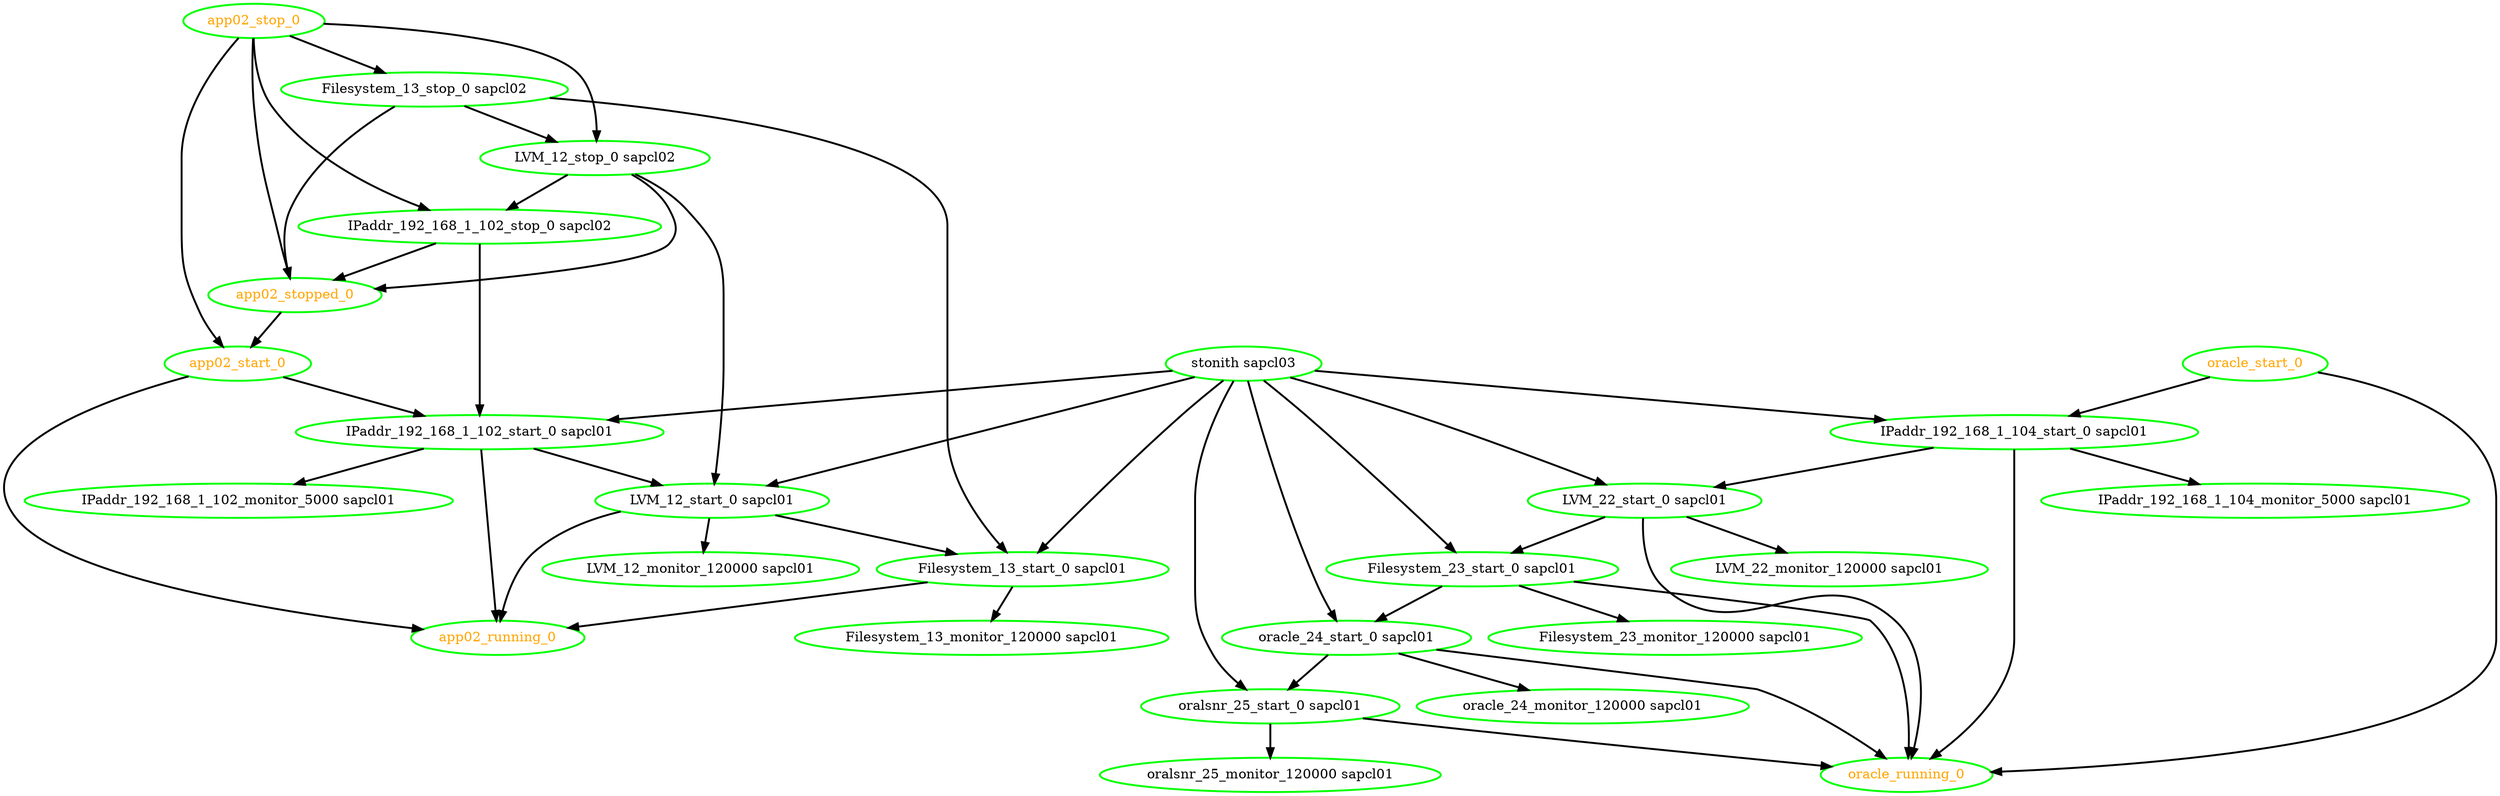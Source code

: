  digraph "g" {
"Filesystem_13_monitor_120000 sapcl01" [ style=bold color="green" fontcolor="black"  ]
"Filesystem_13_start_0 sapcl01" -> "Filesystem_13_monitor_120000 sapcl01" [ style = bold]
"Filesystem_13_start_0 sapcl01" -> "app02_running_0" [ style = bold]
"Filesystem_13_start_0 sapcl01" [ style=bold color="green" fontcolor="black"  ]
"Filesystem_13_stop_0 sapcl02" -> "Filesystem_13_start_0 sapcl01" [ style = bold]
"Filesystem_13_stop_0 sapcl02" -> "LVM_12_stop_0 sapcl02" [ style = bold]
"Filesystem_13_stop_0 sapcl02" -> "app02_stopped_0" [ style = bold]
"Filesystem_13_stop_0 sapcl02" [ style=bold color="green" fontcolor="black"  ]
"Filesystem_23_monitor_120000 sapcl01" [ style=bold color="green" fontcolor="black"  ]
"Filesystem_23_start_0 sapcl01" -> "Filesystem_23_monitor_120000 sapcl01" [ style = bold]
"Filesystem_23_start_0 sapcl01" -> "oracle_24_start_0 sapcl01" [ style = bold]
"Filesystem_23_start_0 sapcl01" -> "oracle_running_0" [ style = bold]
"Filesystem_23_start_0 sapcl01" [ style=bold color="green" fontcolor="black"  ]
"IPaddr_192_168_1_102_monitor_5000 sapcl01" [ style=bold color="green" fontcolor="black"  ]
"IPaddr_192_168_1_102_start_0 sapcl01" -> "IPaddr_192_168_1_102_monitor_5000 sapcl01" [ style = bold]
"IPaddr_192_168_1_102_start_0 sapcl01" -> "LVM_12_start_0 sapcl01" [ style = bold]
"IPaddr_192_168_1_102_start_0 sapcl01" -> "app02_running_0" [ style = bold]
"IPaddr_192_168_1_102_start_0 sapcl01" [ style=bold color="green" fontcolor="black"  ]
"IPaddr_192_168_1_102_stop_0 sapcl02" -> "IPaddr_192_168_1_102_start_0 sapcl01" [ style = bold]
"IPaddr_192_168_1_102_stop_0 sapcl02" -> "app02_stopped_0" [ style = bold]
"IPaddr_192_168_1_102_stop_0 sapcl02" [ style=bold color="green" fontcolor="black"  ]
"IPaddr_192_168_1_104_monitor_5000 sapcl01" [ style=bold color="green" fontcolor="black"  ]
"IPaddr_192_168_1_104_start_0 sapcl01" -> "IPaddr_192_168_1_104_monitor_5000 sapcl01" [ style = bold]
"IPaddr_192_168_1_104_start_0 sapcl01" -> "LVM_22_start_0 sapcl01" [ style = bold]
"IPaddr_192_168_1_104_start_0 sapcl01" -> "oracle_running_0" [ style = bold]
"IPaddr_192_168_1_104_start_0 sapcl01" [ style=bold color="green" fontcolor="black"  ]
"LVM_12_monitor_120000 sapcl01" [ style=bold color="green" fontcolor="black"  ]
"LVM_12_start_0 sapcl01" -> "Filesystem_13_start_0 sapcl01" [ style = bold]
"LVM_12_start_0 sapcl01" -> "LVM_12_monitor_120000 sapcl01" [ style = bold]
"LVM_12_start_0 sapcl01" -> "app02_running_0" [ style = bold]
"LVM_12_start_0 sapcl01" [ style=bold color="green" fontcolor="black"  ]
"LVM_12_stop_0 sapcl02" -> "IPaddr_192_168_1_102_stop_0 sapcl02" [ style = bold]
"LVM_12_stop_0 sapcl02" -> "LVM_12_start_0 sapcl01" [ style = bold]
"LVM_12_stop_0 sapcl02" -> "app02_stopped_0" [ style = bold]
"LVM_12_stop_0 sapcl02" [ style=bold color="green" fontcolor="black"  ]
"LVM_22_monitor_120000 sapcl01" [ style=bold color="green" fontcolor="black"  ]
"LVM_22_start_0 sapcl01" -> "Filesystem_23_start_0 sapcl01" [ style = bold]
"LVM_22_start_0 sapcl01" -> "LVM_22_monitor_120000 sapcl01" [ style = bold]
"LVM_22_start_0 sapcl01" -> "oracle_running_0" [ style = bold]
"LVM_22_start_0 sapcl01" [ style=bold color="green" fontcolor="black"  ]
"app02_running_0" [ style=bold color="green" fontcolor="orange"  ]
"app02_start_0" -> "IPaddr_192_168_1_102_start_0 sapcl01" [ style = bold]
"app02_start_0" -> "app02_running_0" [ style = bold]
"app02_start_0" [ style=bold color="green" fontcolor="orange"  ]
"app02_stop_0" -> "Filesystem_13_stop_0 sapcl02" [ style = bold]
"app02_stop_0" -> "IPaddr_192_168_1_102_stop_0 sapcl02" [ style = bold]
"app02_stop_0" -> "LVM_12_stop_0 sapcl02" [ style = bold]
"app02_stop_0" -> "app02_start_0" [ style = bold]
"app02_stop_0" -> "app02_stopped_0" [ style = bold]
"app02_stop_0" [ style=bold color="green" fontcolor="orange"  ]
"app02_stopped_0" -> "app02_start_0" [ style = bold]
"app02_stopped_0" [ style=bold color="green" fontcolor="orange"  ]
"oracle_24_monitor_120000 sapcl01" [ style=bold color="green" fontcolor="black"  ]
"oracle_24_start_0 sapcl01" -> "oracle_24_monitor_120000 sapcl01" [ style = bold]
"oracle_24_start_0 sapcl01" -> "oracle_running_0" [ style = bold]
"oracle_24_start_0 sapcl01" -> "oralsnr_25_start_0 sapcl01" [ style = bold]
"oracle_24_start_0 sapcl01" [ style=bold color="green" fontcolor="black"  ]
"oracle_running_0" [ style=bold color="green" fontcolor="orange"  ]
"oracle_start_0" -> "IPaddr_192_168_1_104_start_0 sapcl01" [ style = bold]
"oracle_start_0" -> "oracle_running_0" [ style = bold]
"oracle_start_0" [ style=bold color="green" fontcolor="orange"  ]
"oralsnr_25_monitor_120000 sapcl01" [ style=bold color="green" fontcolor="black"  ]
"oralsnr_25_start_0 sapcl01" -> "oracle_running_0" [ style = bold]
"oralsnr_25_start_0 sapcl01" -> "oralsnr_25_monitor_120000 sapcl01" [ style = bold]
"oralsnr_25_start_0 sapcl01" [ style=bold color="green" fontcolor="black"  ]
"stonith sapcl03" -> "Filesystem_13_start_0 sapcl01" [ style = bold]
"stonith sapcl03" -> "Filesystem_23_start_0 sapcl01" [ style = bold]
"stonith sapcl03" -> "IPaddr_192_168_1_102_start_0 sapcl01" [ style = bold]
"stonith sapcl03" -> "IPaddr_192_168_1_104_start_0 sapcl01" [ style = bold]
"stonith sapcl03" -> "LVM_12_start_0 sapcl01" [ style = bold]
"stonith sapcl03" -> "LVM_22_start_0 sapcl01" [ style = bold]
"stonith sapcl03" -> "oracle_24_start_0 sapcl01" [ style = bold]
"stonith sapcl03" -> "oralsnr_25_start_0 sapcl01" [ style = bold]
"stonith sapcl03" [ style=bold color="green" fontcolor="black"  ]
}
